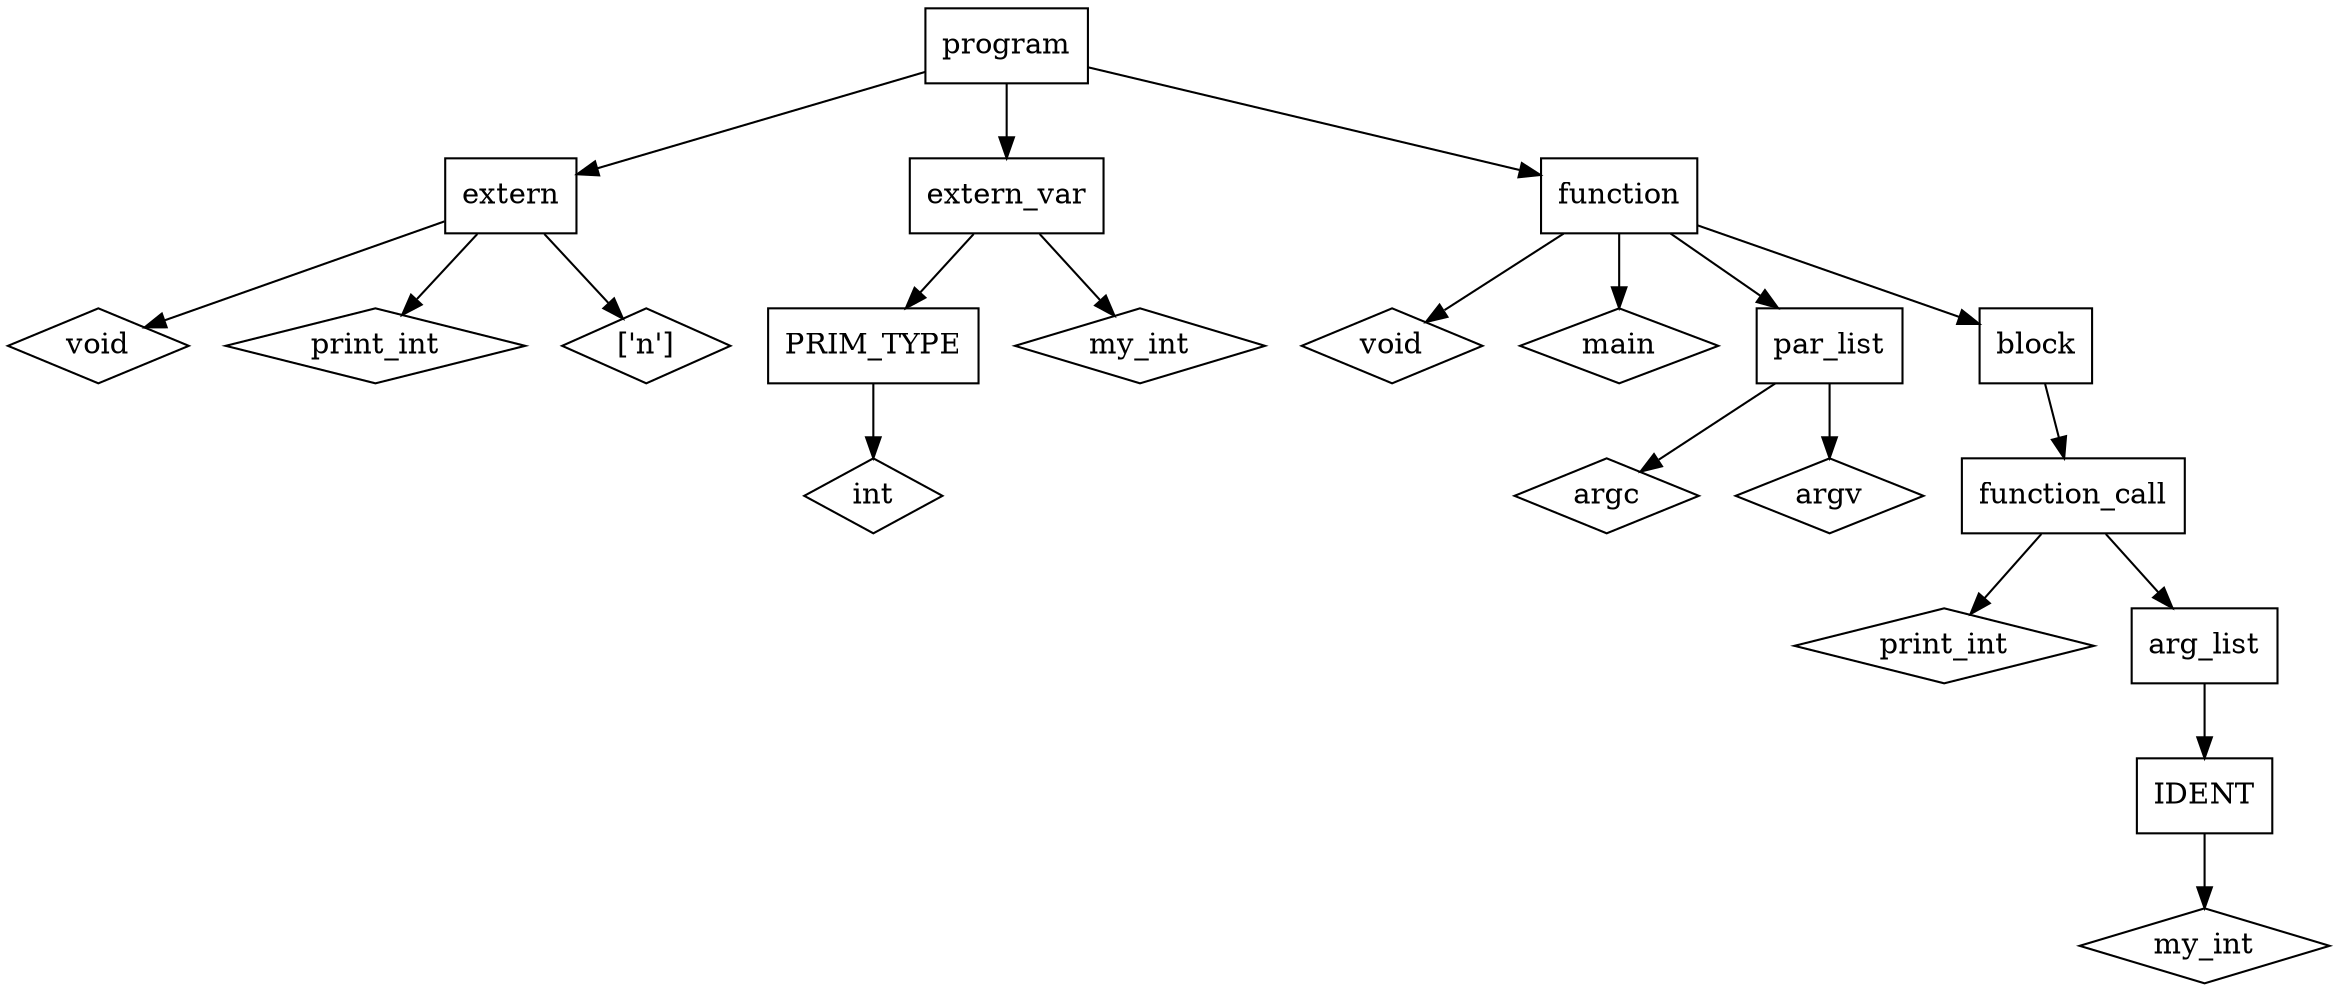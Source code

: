 digraph parse_tree {
    node [shape = box];
    node0 [label = "program"]
    node0 -> node1
    node0 -> node2
    node0 -> node3
    node1 [label = "extern"]
    node1 -> node4
    node1 -> node5
    node1 -> node6
    node4 [label = "void", shape = "diamond"]
    node5 [label = "print_int", shape = "diamond"]
    node6 [label = "['n']", shape = "diamond"]
    node2 [label = "extern_var"]
    node2 -> node7
    node2 -> node8
    node7 [label = "PRIM_TYPE"]
    node7 -> node9
    node9 [label = "int", shape = "diamond"]
    node8 [label = "my_int", shape = "diamond"]
    node3 [label = "function"]
    node3 -> node10
    node3 -> node11
    node3 -> node12
    node3 -> node13
    node10 [label = "void", shape = "diamond"]
    node11 [label = "main", shape = "diamond"]
    node12 [label = "par_list"]
    node12 -> node14
    node12 -> node15
    node14 [label = "argc", shape = "diamond"]
    node15 [label = "argv", shape = "diamond"]
    node13 [label = "block"]
    node13 -> node16
    node16 [label = "function_call"]
    node16 -> node17
    node16 -> node18
    node17 [label = "print_int", shape = "diamond"]
    node18 [label = "arg_list"]
    node18 -> node19
    node19 [label = "IDENT"]
    node19 -> node20
    node20 [label = "my_int", shape = "diamond"]
}
